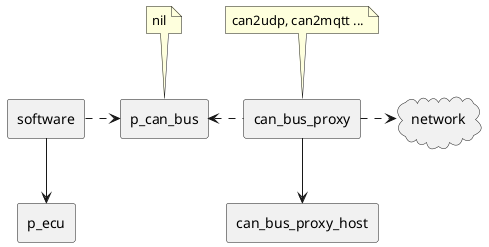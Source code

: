 @startuml
skinparam componentStyle rectangle

[software]
[p_ecu]
software --> p_ecu

[p_can_bus]
software .ri.> p_can_bus

[can_bus_proxy]
p_can_bus <.ri. can_bus_proxy

[can_bus_proxy_host]
can_bus_proxy --> can_bus_proxy_host

cloud network
can_bus_proxy .ri.> network

note top of [can_bus_proxy]
can2udp, can2mqtt ...
end note

note top of [p_can_bus]
nil
end note

@enduml
